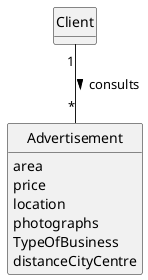 @startuml
skinparam monochrome true
skinparam packageStyle rectangle
skinparam shadowing false

skinparam classAttributeIconSize 0

hide circle
hide methods

class Client {

}

class Advertisement {
    area
    price
    location
    photographs
    TypeOfBusiness
    distanceCityCentre

}

Client "1" -- "*" Advertisement: consults >
@enduml